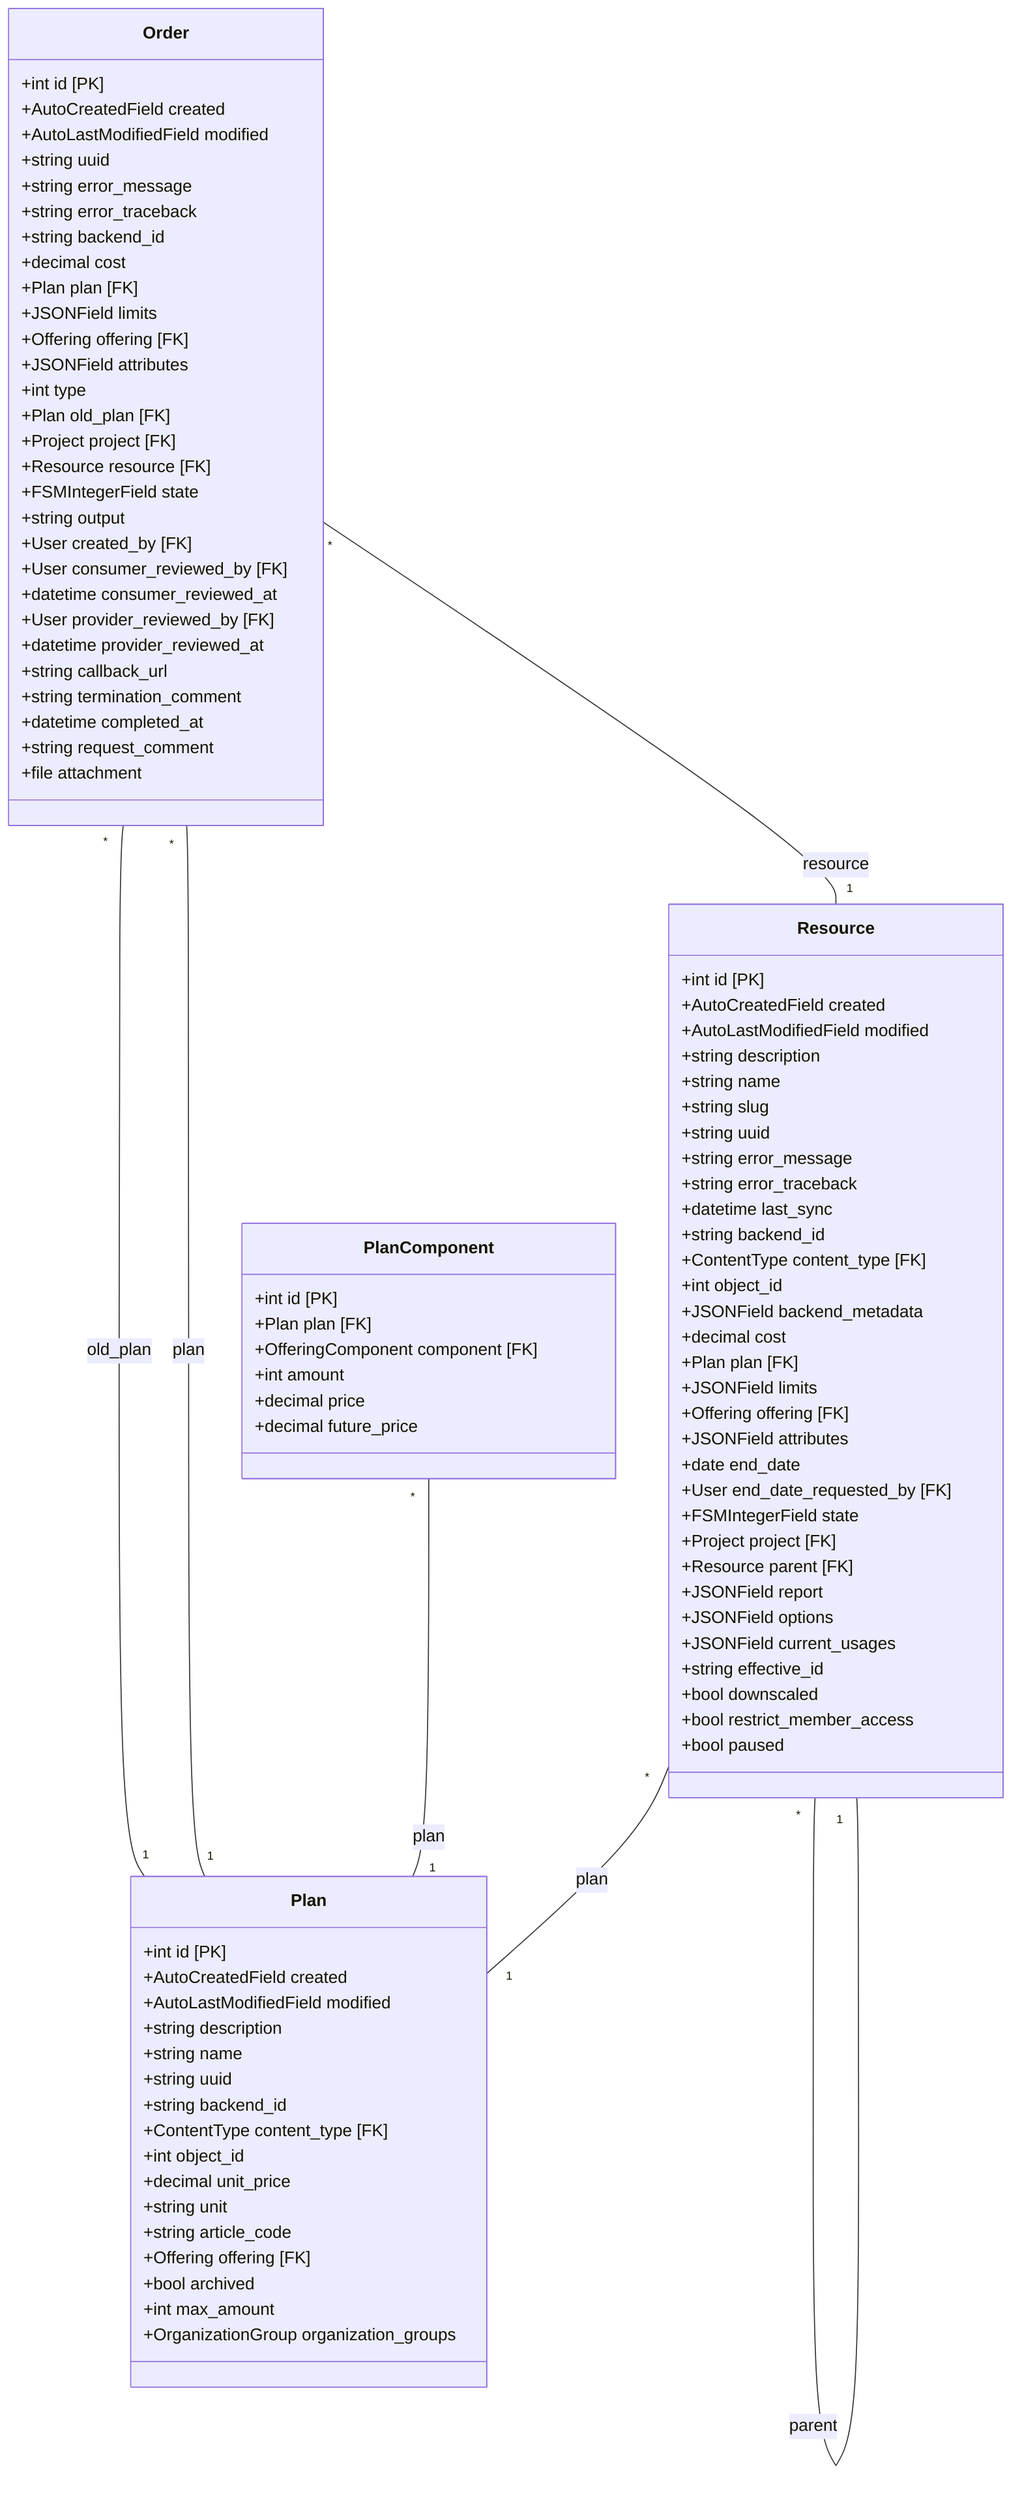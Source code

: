 classDiagram
    direction TB
    class Plan {
        +int id [PK]
        +AutoCreatedField created
        +AutoLastModifiedField modified
        +string description
        +string name
        +string uuid
        +string backend_id
        +ContentType content_type [FK]
        +int object_id
        +decimal unit_price
        +string unit
        +string article_code
        +Offering offering [FK]
        +bool archived
        +int max_amount
        +OrganizationGroup organization_groups
    }
    class PlanComponent {
        +int id [PK]
        +Plan plan [FK]
        +OfferingComponent component [FK]
        +int amount
        +decimal price
        +decimal future_price
    }
    class Resource {
        +int id [PK]
        +AutoCreatedField created
        +AutoLastModifiedField modified
        +string description
        +string name
        +string slug
        +string uuid
        +string error_message
        +string error_traceback
        +datetime last_sync
        +string backend_id
        +ContentType content_type [FK]
        +int object_id
        +JSONField backend_metadata
        +decimal cost
        +Plan plan [FK]
        +JSONField limits
        +Offering offering [FK]
        +JSONField attributes
        +date end_date
        +User end_date_requested_by [FK]
        +FSMIntegerField state
        +Project project [FK]
        +Resource parent [FK]
        +JSONField report
        +JSONField options
        +JSONField current_usages
        +string effective_id
        +bool downscaled
        +bool restrict_member_access
        +bool paused
    }
    class Order {
        +int id [PK]
        +AutoCreatedField created
        +AutoLastModifiedField modified
        +string uuid
        +string error_message
        +string error_traceback
        +string backend_id
        +decimal cost
        +Plan plan [FK]
        +JSONField limits
        +Offering offering [FK]
        +JSONField attributes
        +int type
        +Plan old_plan [FK]
        +Project project [FK]
        +Resource resource [FK]
        +FSMIntegerField state
        +string output
        +User created_by [FK]
        +User consumer_reviewed_by [FK]
        +datetime consumer_reviewed_at
        +User provider_reviewed_by [FK]
        +datetime provider_reviewed_at
        +string callback_url
        +string termination_comment
        +datetime completed_at
        +string request_comment
        +file attachment
    }
    Order "*" -- "1" Plan : old_plan
    Order "*" -- "1" Plan : plan
    Order "*" -- "1" Resource : resource
    PlanComponent "*" -- "1" Plan : plan
    Resource "*" -- "1" Plan : plan
    Resource "*" -- "1" Resource : parent